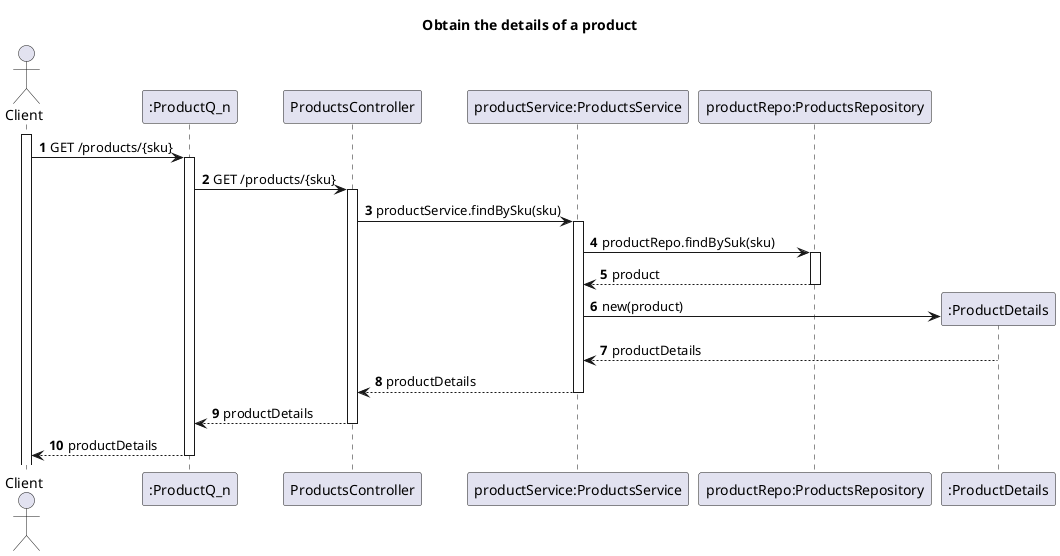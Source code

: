 @startuml
'https://plantuml.com/sequence-diagram

title Obtain the details of a product
autoactivate on
autonumber

actor "Client" as client
participant ":ProductQ_n" as productQ
participant "ProductsController" as controller
participant "productService:ProductsService" as service
participant "productRepo:ProductsRepository" as repository
participant ":ProductDetails" as details

activate client

client -> productQ: GET /products/{sku}
productQ -> controller: GET /products/{sku}
controller -> service : productService.findBySku(sku)
service -> repository: productRepo.findBySuk(sku)

repository --> service: product





service -> details**: new(product)
details --> service: productDetails
service --> controller: productDetails
controller --> productQ: productDetails
productQ --> client: productDetails


@enduml
